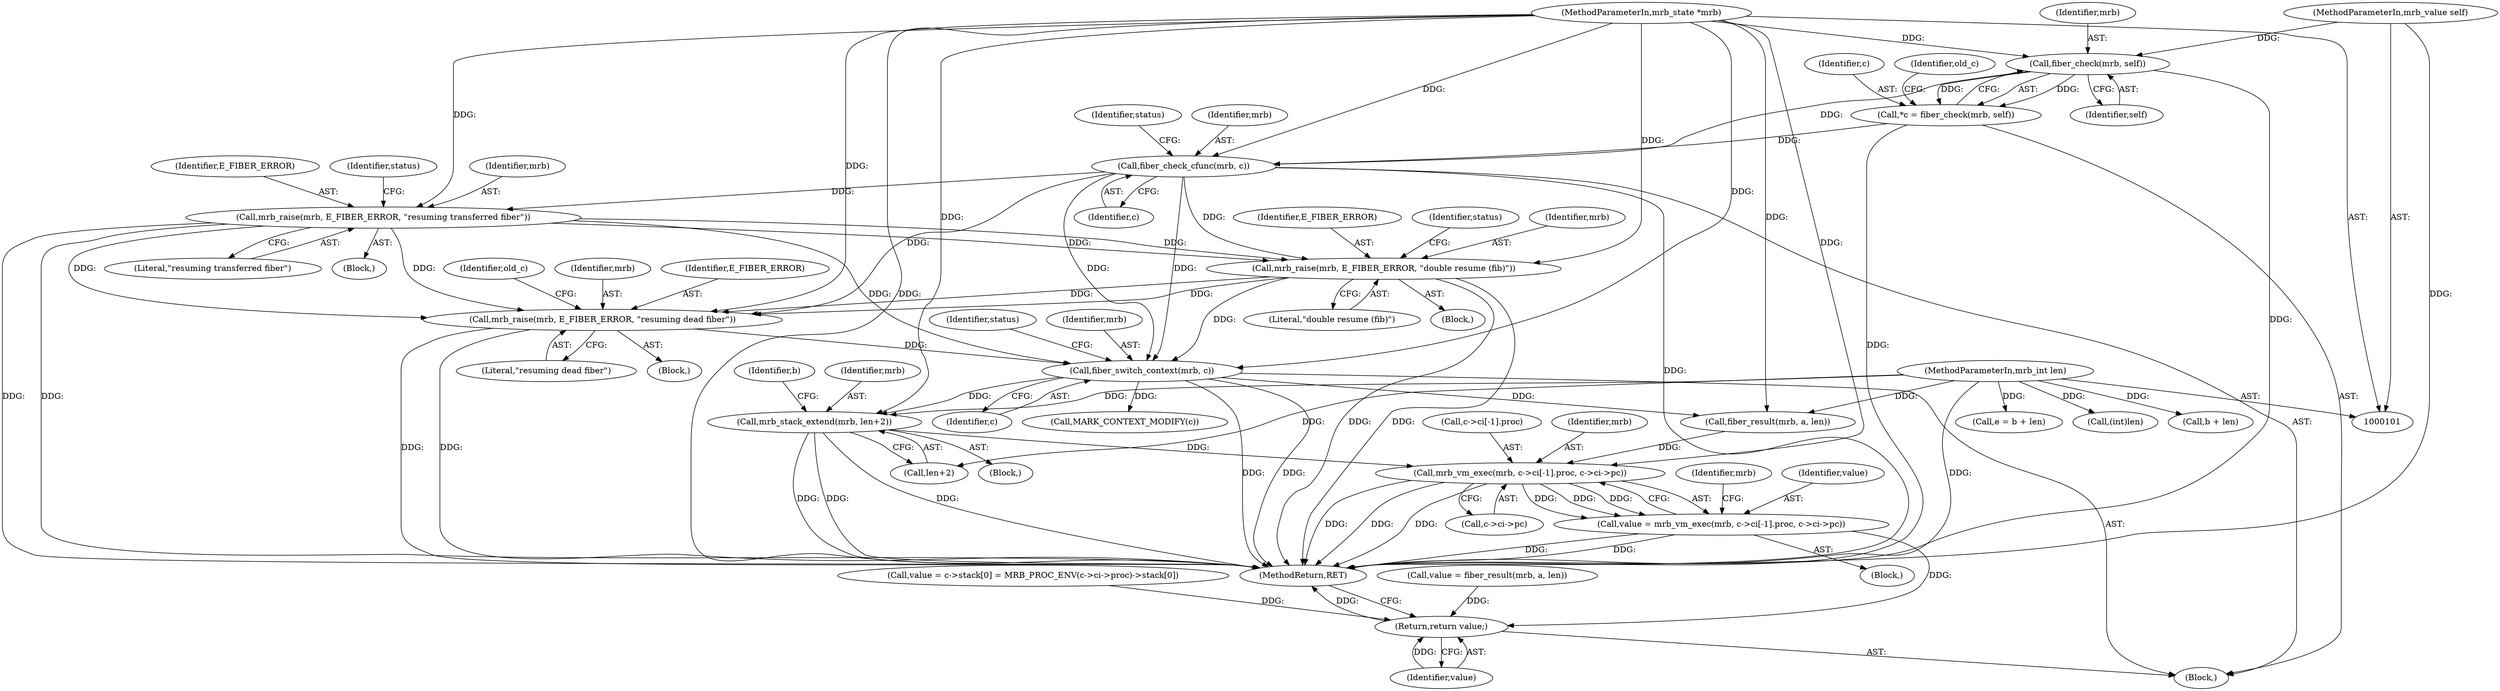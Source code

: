 digraph "0_mruby_778500563a9f7ceba996937dc886bd8cde29b42b@pointer" {
"1000201" [label="(Call,mrb_stack_extend(mrb, len+2))"];
"1000191" [label="(Call,fiber_switch_context(mrb, c))"];
"1000138" [label="(Call,mrb_raise(mrb, E_FIBER_ERROR, \"resuming transferred fiber\"))"];
"1000123" [label="(Call,fiber_check_cfunc(mrb, c))"];
"1000112" [label="(Call,fiber_check(mrb, self))"];
"1000102" [label="(MethodParameterIn,mrb_state *mrb)"];
"1000103" [label="(MethodParameterIn,mrb_value self)"];
"1000110" [label="(Call,*c = fiber_check(mrb, self))"];
"1000151" [label="(Call,mrb_raise(mrb, E_FIBER_ERROR, \"double resume (fib)\"))"];
"1000160" [label="(Call,mrb_raise(mrb, E_FIBER_ERROR, \"resuming dead fiber\"))"];
"1000104" [label="(MethodParameterIn,mrb_int len)"];
"1000275" [label="(Call,mrb_vm_exec(mrb, c->ci[-1].proc, c->ci->pc))"];
"1000273" [label="(Call,value = mrb_vm_exec(mrb, c->ci[-1].proc, c->ci->pc))"];
"1000299" [label="(Return,return value;)"];
"1000285" [label="(Call,c->ci->pc)"];
"1000108" [label="(Block,)"];
"1000274" [label="(Identifier,value)"];
"1000111" [label="(Identifier,c)"];
"1000277" [label="(Call,c->ci[-1].proc)"];
"1000117" [label="(Identifier,old_c)"];
"1000125" [label="(Identifier,c)"];
"1000102" [label="(MethodParameterIn,mrb_state *mrb)"];
"1000138" [label="(Call,mrb_raise(mrb, E_FIBER_ERROR, \"resuming transferred fiber\"))"];
"1000145" [label="(Identifier,status)"];
"1000267" [label="(Block,)"];
"1000163" [label="(Literal,\"resuming dead fiber\")"];
"1000151" [label="(Call,mrb_raise(mrb, E_FIBER_ERROR, \"double resume (fib)\"))"];
"1000299" [label="(Return,return value;)"];
"1000114" [label="(Identifier,self)"];
"1000157" [label="(Identifier,status)"];
"1000297" [label="(Call,MARK_CONTEXT_MODIFY(c))"];
"1000110" [label="(Call,*c = fiber_check(mrb, self))"];
"1000196" [label="(Identifier,status)"];
"1000166" [label="(Identifier,old_c)"];
"1000127" [label="(Identifier,status)"];
"1000275" [label="(Call,mrb_vm_exec(mrb, c->ci[-1].proc, c->ci->pc))"];
"1000124" [label="(Identifier,mrb)"];
"1000213" [label="(Call,e = b + len)"];
"1000207" [label="(Identifier,b)"];
"1000141" [label="(Literal,\"resuming transferred fiber\")"];
"1000113" [label="(Identifier,mrb)"];
"1000193" [label="(Identifier,c)"];
"1000236" [label="(Call,(int)len)"];
"1000276" [label="(Identifier,mrb)"];
"1000300" [label="(Identifier,value)"];
"1000191" [label="(Call,fiber_switch_context(mrb, c))"];
"1000123" [label="(Call,fiber_check_cfunc(mrb, c))"];
"1000137" [label="(Block,)"];
"1000301" [label="(MethodReturn,RET)"];
"1000150" [label="(Block,)"];
"1000152" [label="(Identifier,mrb)"];
"1000112" [label="(Call,fiber_check(mrb, self))"];
"1000159" [label="(Block,)"];
"1000198" [label="(Block,)"];
"1000259" [label="(Call,value = fiber_result(mrb, a, len))"];
"1000192" [label="(Identifier,mrb)"];
"1000161" [label="(Identifier,mrb)"];
"1000239" [label="(Call,value = c->stack[0] = MRB_PROC_ENV(c->ci->proc)->stack[0])"];
"1000273" [label="(Call,value = mrb_vm_exec(mrb, c->ci[-1].proc, c->ci->pc))"];
"1000201" [label="(Call,mrb_stack_extend(mrb, len+2))"];
"1000261" [label="(Call,fiber_result(mrb, a, len))"];
"1000203" [label="(Call,len+2)"];
"1000202" [label="(Identifier,mrb)"];
"1000139" [label="(Identifier,mrb)"];
"1000103" [label="(MethodParameterIn,mrb_value self)"];
"1000160" [label="(Call,mrb_raise(mrb, E_FIBER_ERROR, \"resuming dead fiber\"))"];
"1000154" [label="(Literal,\"double resume (fib)\")"];
"1000162" [label="(Identifier,E_FIBER_ERROR)"];
"1000104" [label="(MethodParameterIn,mrb_int len)"];
"1000215" [label="(Call,b + len)"];
"1000153" [label="(Identifier,E_FIBER_ERROR)"];
"1000140" [label="(Identifier,E_FIBER_ERROR)"];
"1000292" [label="(Identifier,mrb)"];
"1000201" -> "1000198"  [label="AST: "];
"1000201" -> "1000203"  [label="CFG: "];
"1000202" -> "1000201"  [label="AST: "];
"1000203" -> "1000201"  [label="AST: "];
"1000207" -> "1000201"  [label="CFG: "];
"1000201" -> "1000301"  [label="DDG: "];
"1000201" -> "1000301"  [label="DDG: "];
"1000201" -> "1000301"  [label="DDG: "];
"1000191" -> "1000201"  [label="DDG: "];
"1000102" -> "1000201"  [label="DDG: "];
"1000104" -> "1000201"  [label="DDG: "];
"1000201" -> "1000275"  [label="DDG: "];
"1000191" -> "1000108"  [label="AST: "];
"1000191" -> "1000193"  [label="CFG: "];
"1000192" -> "1000191"  [label="AST: "];
"1000193" -> "1000191"  [label="AST: "];
"1000196" -> "1000191"  [label="CFG: "];
"1000191" -> "1000301"  [label="DDG: "];
"1000191" -> "1000301"  [label="DDG: "];
"1000138" -> "1000191"  [label="DDG: "];
"1000151" -> "1000191"  [label="DDG: "];
"1000160" -> "1000191"  [label="DDG: "];
"1000123" -> "1000191"  [label="DDG: "];
"1000123" -> "1000191"  [label="DDG: "];
"1000102" -> "1000191"  [label="DDG: "];
"1000191" -> "1000261"  [label="DDG: "];
"1000191" -> "1000297"  [label="DDG: "];
"1000138" -> "1000137"  [label="AST: "];
"1000138" -> "1000141"  [label="CFG: "];
"1000139" -> "1000138"  [label="AST: "];
"1000140" -> "1000138"  [label="AST: "];
"1000141" -> "1000138"  [label="AST: "];
"1000145" -> "1000138"  [label="CFG: "];
"1000138" -> "1000301"  [label="DDG: "];
"1000138" -> "1000301"  [label="DDG: "];
"1000123" -> "1000138"  [label="DDG: "];
"1000102" -> "1000138"  [label="DDG: "];
"1000138" -> "1000151"  [label="DDG: "];
"1000138" -> "1000151"  [label="DDG: "];
"1000138" -> "1000160"  [label="DDG: "];
"1000138" -> "1000160"  [label="DDG: "];
"1000123" -> "1000108"  [label="AST: "];
"1000123" -> "1000125"  [label="CFG: "];
"1000124" -> "1000123"  [label="AST: "];
"1000125" -> "1000123"  [label="AST: "];
"1000127" -> "1000123"  [label="CFG: "];
"1000123" -> "1000301"  [label="DDG: "];
"1000112" -> "1000123"  [label="DDG: "];
"1000102" -> "1000123"  [label="DDG: "];
"1000110" -> "1000123"  [label="DDG: "];
"1000123" -> "1000151"  [label="DDG: "];
"1000123" -> "1000160"  [label="DDG: "];
"1000112" -> "1000110"  [label="AST: "];
"1000112" -> "1000114"  [label="CFG: "];
"1000113" -> "1000112"  [label="AST: "];
"1000114" -> "1000112"  [label="AST: "];
"1000110" -> "1000112"  [label="CFG: "];
"1000112" -> "1000301"  [label="DDG: "];
"1000112" -> "1000110"  [label="DDG: "];
"1000112" -> "1000110"  [label="DDG: "];
"1000102" -> "1000112"  [label="DDG: "];
"1000103" -> "1000112"  [label="DDG: "];
"1000102" -> "1000101"  [label="AST: "];
"1000102" -> "1000301"  [label="DDG: "];
"1000102" -> "1000151"  [label="DDG: "];
"1000102" -> "1000160"  [label="DDG: "];
"1000102" -> "1000261"  [label="DDG: "];
"1000102" -> "1000275"  [label="DDG: "];
"1000103" -> "1000101"  [label="AST: "];
"1000103" -> "1000301"  [label="DDG: "];
"1000110" -> "1000108"  [label="AST: "];
"1000111" -> "1000110"  [label="AST: "];
"1000117" -> "1000110"  [label="CFG: "];
"1000110" -> "1000301"  [label="DDG: "];
"1000151" -> "1000150"  [label="AST: "];
"1000151" -> "1000154"  [label="CFG: "];
"1000152" -> "1000151"  [label="AST: "];
"1000153" -> "1000151"  [label="AST: "];
"1000154" -> "1000151"  [label="AST: "];
"1000157" -> "1000151"  [label="CFG: "];
"1000151" -> "1000301"  [label="DDG: "];
"1000151" -> "1000301"  [label="DDG: "];
"1000151" -> "1000160"  [label="DDG: "];
"1000151" -> "1000160"  [label="DDG: "];
"1000160" -> "1000159"  [label="AST: "];
"1000160" -> "1000163"  [label="CFG: "];
"1000161" -> "1000160"  [label="AST: "];
"1000162" -> "1000160"  [label="AST: "];
"1000163" -> "1000160"  [label="AST: "];
"1000166" -> "1000160"  [label="CFG: "];
"1000160" -> "1000301"  [label="DDG: "];
"1000160" -> "1000301"  [label="DDG: "];
"1000104" -> "1000101"  [label="AST: "];
"1000104" -> "1000301"  [label="DDG: "];
"1000104" -> "1000203"  [label="DDG: "];
"1000104" -> "1000213"  [label="DDG: "];
"1000104" -> "1000215"  [label="DDG: "];
"1000104" -> "1000236"  [label="DDG: "];
"1000104" -> "1000261"  [label="DDG: "];
"1000275" -> "1000273"  [label="AST: "];
"1000275" -> "1000285"  [label="CFG: "];
"1000276" -> "1000275"  [label="AST: "];
"1000277" -> "1000275"  [label="AST: "];
"1000285" -> "1000275"  [label="AST: "];
"1000273" -> "1000275"  [label="CFG: "];
"1000275" -> "1000301"  [label="DDG: "];
"1000275" -> "1000301"  [label="DDG: "];
"1000275" -> "1000301"  [label="DDG: "];
"1000275" -> "1000273"  [label="DDG: "];
"1000275" -> "1000273"  [label="DDG: "];
"1000275" -> "1000273"  [label="DDG: "];
"1000261" -> "1000275"  [label="DDG: "];
"1000273" -> "1000267"  [label="AST: "];
"1000274" -> "1000273"  [label="AST: "];
"1000292" -> "1000273"  [label="CFG: "];
"1000273" -> "1000301"  [label="DDG: "];
"1000273" -> "1000301"  [label="DDG: "];
"1000273" -> "1000299"  [label="DDG: "];
"1000299" -> "1000108"  [label="AST: "];
"1000299" -> "1000300"  [label="CFG: "];
"1000300" -> "1000299"  [label="AST: "];
"1000301" -> "1000299"  [label="CFG: "];
"1000299" -> "1000301"  [label="DDG: "];
"1000300" -> "1000299"  [label="DDG: "];
"1000259" -> "1000299"  [label="DDG: "];
"1000239" -> "1000299"  [label="DDG: "];
}
